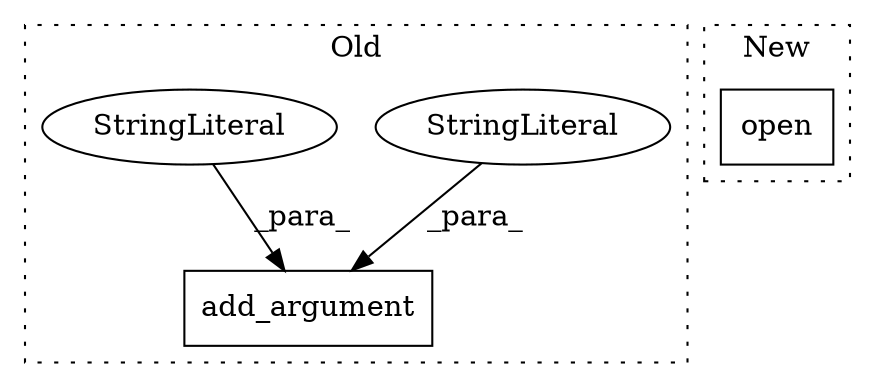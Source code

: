 digraph G {
subgraph cluster0 {
1 [label="add_argument" a="32" s="467,500" l="13,1" shape="box"];
3 [label="StringLiteral" a="45" s="498" l="2" shape="ellipse"];
4 [label="StringLiteral" a="45" s="480" l="17" shape="ellipse"];
label = "Old";
style="dotted";
}
subgraph cluster1 {
2 [label="open" a="32" s="666,724" l="5,1" shape="box"];
label = "New";
style="dotted";
}
3 -> 1 [label="_para_"];
4 -> 1 [label="_para_"];
}